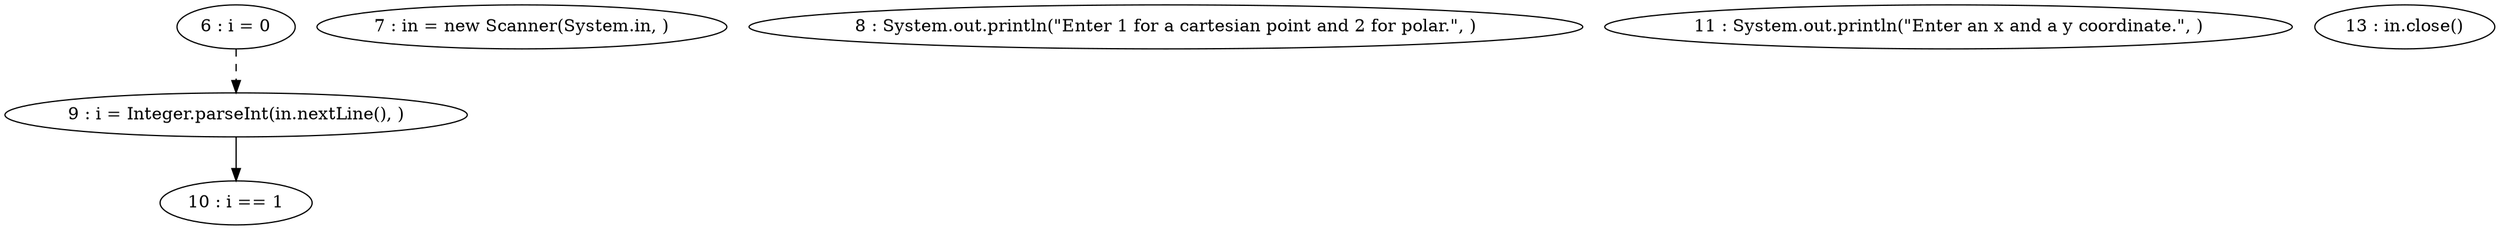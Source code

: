 digraph G {
"6 : i = 0"
"6 : i = 0" -> "9 : i = Integer.parseInt(in.nextLine(), )" [style=dashed]
"7 : in = new Scanner(System.in, )"
"8 : System.out.println(\"Enter 1 for a cartesian point and 2 for polar.\", )"
"9 : i = Integer.parseInt(in.nextLine(), )"
"9 : i = Integer.parseInt(in.nextLine(), )" -> "10 : i == 1"
"10 : i == 1"
"11 : System.out.println(\"Enter an x and a y coordinate.\", )"
"13 : in.close()"
}